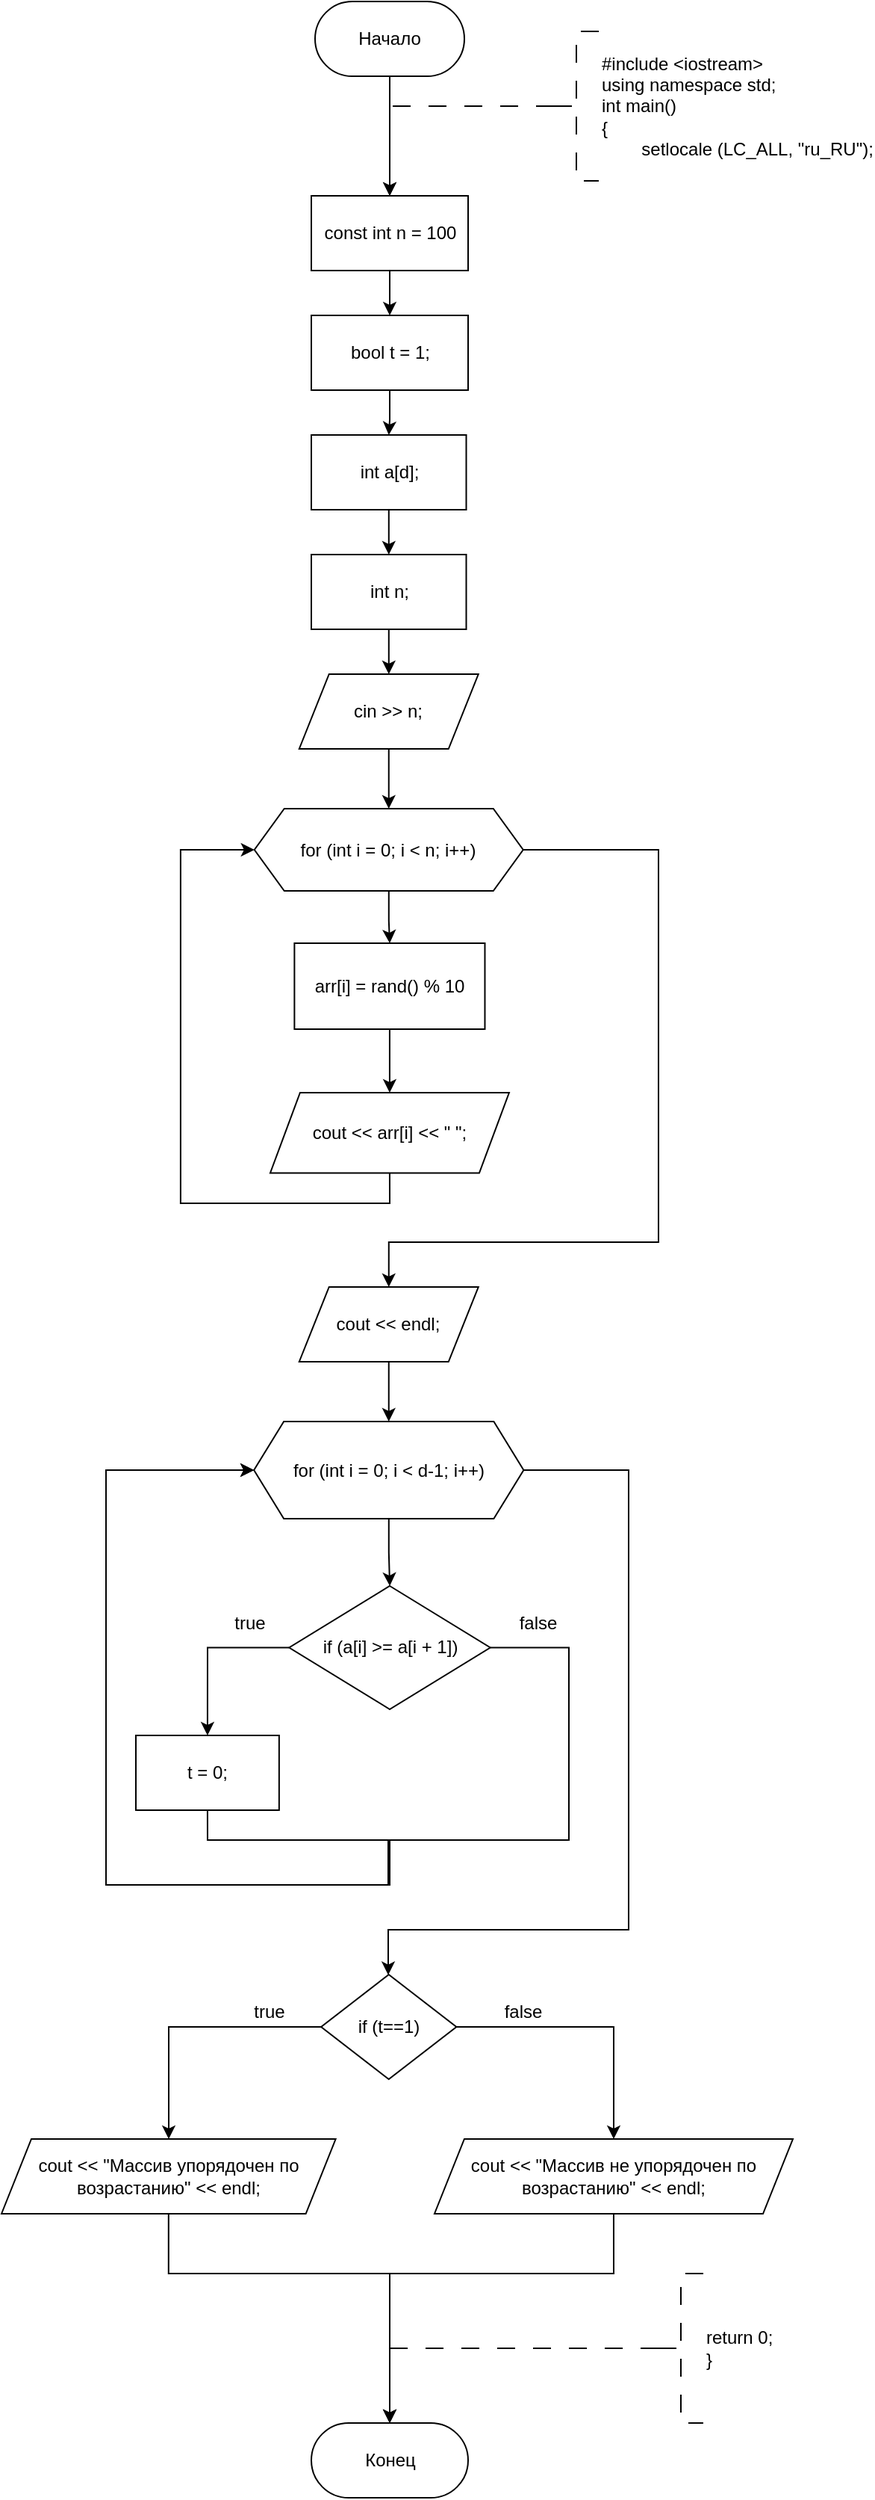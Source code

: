 <mxfile version="23.1.1" type="device">
  <diagram id="C5RBs43oDa-KdzZeNtuy" name="Page-1">
    <mxGraphModel dx="696" dy="461" grid="1" gridSize="10" guides="1" tooltips="1" connect="1" arrows="1" fold="1" page="1" pageScale="1" pageWidth="827" pageHeight="1169" math="0" shadow="0">
      <root>
        <mxCell id="WIyWlLk6GJQsqaUBKTNV-0" />
        <mxCell id="WIyWlLk6GJQsqaUBKTNV-1" parent="WIyWlLk6GJQsqaUBKTNV-0" />
        <mxCell id="cIA8ymqUoOUv_UjENAOg-0" value="" style="edgeStyle=orthogonalEdgeStyle;rounded=0;orthogonalLoop=1;jettySize=auto;html=1;entryX=0.5;entryY=0;entryDx=0;entryDy=0;" parent="WIyWlLk6GJQsqaUBKTNV-1" source="cIA8ymqUoOUv_UjENAOg-1" target="cIA8ymqUoOUv_UjENAOg-6" edge="1">
          <mxGeometry relative="1" as="geometry">
            <mxPoint x="289.4" y="300" as="targetPoint" />
          </mxGeometry>
        </mxCell>
        <mxCell id="cIA8ymqUoOUv_UjENAOg-1" value="Начало" style="rounded=1;whiteSpace=wrap;html=1;arcSize=50;" parent="WIyWlLk6GJQsqaUBKTNV-1" vertex="1">
          <mxGeometry x="240" y="200" width="100" height="50" as="geometry" />
        </mxCell>
        <mxCell id="cIA8ymqUoOUv_UjENAOg-3" value="" style="edgeStyle=orthogonalEdgeStyle;rounded=0;orthogonalLoop=1;jettySize=auto;html=1;strokeWidth=1;dashed=1;dashPattern=12 12;entryX=0.5;entryY=0;entryDx=0;entryDy=0;" parent="WIyWlLk6GJQsqaUBKTNV-1" source="cIA8ymqUoOUv_UjENAOg-4" target="cIA8ymqUoOUv_UjENAOg-6" edge="1">
          <mxGeometry relative="1" as="geometry">
            <Array as="points">
              <mxPoint x="290" y="270" />
            </Array>
            <mxPoint x="290.029" y="300" as="targetPoint" />
          </mxGeometry>
        </mxCell>
        <mxCell id="cIA8ymqUoOUv_UjENAOg-4" value="#include &amp;lt;iostream&amp;gt;&lt;br&gt;using namespace std;&lt;br&gt;int main()&lt;br&gt;{&lt;br&gt;&lt;span style=&quot;white-space: pre;&quot;&gt;&#x9;&lt;/span&gt;setlocale (LC_ALL, &quot;ru_RU&quot;);" style="strokeWidth=1;html=1;shape=mxgraph.flowchart.annotation_2;align=left;labelPosition=right;pointerEvents=1;dashed=1;dashPattern=12 12;" parent="WIyWlLk6GJQsqaUBKTNV-1" vertex="1">
          <mxGeometry x="400" y="220" width="30" height="100" as="geometry" />
        </mxCell>
        <mxCell id="cIA8ymqUoOUv_UjENAOg-78" value="" style="edgeStyle=orthogonalEdgeStyle;rounded=0;orthogonalLoop=1;jettySize=auto;html=1;" parent="WIyWlLk6GJQsqaUBKTNV-1" source="cIA8ymqUoOUv_UjENAOg-6" target="cIA8ymqUoOUv_UjENAOg-77" edge="1">
          <mxGeometry relative="1" as="geometry" />
        </mxCell>
        <mxCell id="cIA8ymqUoOUv_UjENAOg-6" value="const int n = 100" style="rounded=0;whiteSpace=wrap;html=1;" parent="WIyWlLk6GJQsqaUBKTNV-1" vertex="1">
          <mxGeometry x="237.5" y="330" width="105" height="50" as="geometry" />
        </mxCell>
        <mxCell id="cIA8ymqUoOUv_UjENAOg-83" value="" style="edgeStyle=orthogonalEdgeStyle;rounded=0;orthogonalLoop=1;jettySize=auto;html=1;" parent="WIyWlLk6GJQsqaUBKTNV-1" source="cIA8ymqUoOUv_UjENAOg-8" target="cIA8ymqUoOUv_UjENAOg-82" edge="1">
          <mxGeometry relative="1" as="geometry" />
        </mxCell>
        <mxCell id="cIA8ymqUoOUv_UjENAOg-8" value="int a[d];" style="rounded=0;whiteSpace=wrap;html=1;" parent="WIyWlLk6GJQsqaUBKTNV-1" vertex="1">
          <mxGeometry x="237.5" y="490" width="103.75" height="50" as="geometry" />
        </mxCell>
        <mxCell id="cIA8ymqUoOUv_UjENAOg-11" value="" style="edgeStyle=orthogonalEdgeStyle;rounded=0;orthogonalLoop=1;jettySize=auto;html=1;" parent="WIyWlLk6GJQsqaUBKTNV-1" source="cIA8ymqUoOUv_UjENAOg-13" target="cIA8ymqUoOUv_UjENAOg-15" edge="1">
          <mxGeometry relative="1" as="geometry" />
        </mxCell>
        <mxCell id="cIA8ymqUoOUv_UjENAOg-12" value="" style="edgeStyle=orthogonalEdgeStyle;rounded=0;orthogonalLoop=1;jettySize=auto;html=1;exitX=1;exitY=0.5;exitDx=0;exitDy=0;entryX=0.5;entryY=0;entryDx=0;entryDy=0;" parent="WIyWlLk6GJQsqaUBKTNV-1" source="cIA8ymqUoOUv_UjENAOg-13" target="cIA8ymqUoOUv_UjENAOg-89" edge="1">
          <mxGeometry relative="1" as="geometry">
            <mxPoint x="449.97" y="760" as="sourcePoint" />
            <Array as="points">
              <mxPoint x="470" y="767" />
              <mxPoint x="470" y="1030" />
              <mxPoint x="289" y="1030" />
            </Array>
            <mxPoint x="289.97" y="1050" as="targetPoint" />
          </mxGeometry>
        </mxCell>
        <mxCell id="cIA8ymqUoOUv_UjENAOg-13" value="for (int i = 0; i &amp;lt; n; i++)" style="shape=hexagon;perimeter=hexagonPerimeter2;whiteSpace=wrap;html=1;fixedSize=1;rounded=0;" parent="WIyWlLk6GJQsqaUBKTNV-1" vertex="1">
          <mxGeometry x="199.38" y="740" width="180" height="55" as="geometry" />
        </mxCell>
        <mxCell id="cIA8ymqUoOUv_UjENAOg-14" value="" style="edgeStyle=orthogonalEdgeStyle;rounded=0;orthogonalLoop=1;jettySize=auto;html=1;" parent="WIyWlLk6GJQsqaUBKTNV-1" source="cIA8ymqUoOUv_UjENAOg-15" target="cIA8ymqUoOUv_UjENAOg-17" edge="1">
          <mxGeometry relative="1" as="geometry" />
        </mxCell>
        <mxCell id="cIA8ymqUoOUv_UjENAOg-15" value="arr[i] = rand() % 10" style="whiteSpace=wrap;html=1;rounded=0;" parent="WIyWlLk6GJQsqaUBKTNV-1" vertex="1">
          <mxGeometry x="226.19" y="830" width="127.55" height="57.5" as="geometry" />
        </mxCell>
        <mxCell id="cIA8ymqUoOUv_UjENAOg-16" style="edgeStyle=orthogonalEdgeStyle;rounded=0;orthogonalLoop=1;jettySize=auto;html=1;exitX=0.5;exitY=1;exitDx=0;exitDy=0;entryX=0;entryY=0.5;entryDx=0;entryDy=0;" parent="WIyWlLk6GJQsqaUBKTNV-1" source="cIA8ymqUoOUv_UjENAOg-17" target="cIA8ymqUoOUv_UjENAOg-13" edge="1">
          <mxGeometry relative="1" as="geometry">
            <Array as="points">
              <mxPoint x="289.97" y="1004" />
              <mxPoint x="149.97" y="1004" />
              <mxPoint x="149.97" y="767" />
            </Array>
          </mxGeometry>
        </mxCell>
        <mxCell id="cIA8ymqUoOUv_UjENAOg-17" value="cout &amp;lt;&amp;lt; arr[i] &amp;lt;&amp;lt; &quot; &quot;;" style="shape=parallelogram;perimeter=parallelogramPerimeter;whiteSpace=wrap;html=1;fixedSize=1;rounded=0;" parent="WIyWlLk6GJQsqaUBKTNV-1" vertex="1">
          <mxGeometry x="209.97" y="930" width="160" height="53.75" as="geometry" />
        </mxCell>
        <mxCell id="cIA8ymqUoOUv_UjENAOg-73" value="Конец" style="rounded=1;whiteSpace=wrap;html=1;arcSize=50;" parent="WIyWlLk6GJQsqaUBKTNV-1" vertex="1">
          <mxGeometry x="237.5" y="1820" width="105" height="50" as="geometry" />
        </mxCell>
        <mxCell id="cIA8ymqUoOUv_UjENAOg-74" value="return 0;&lt;br&gt;}" style="strokeWidth=1;html=1;shape=mxgraph.flowchart.annotation_2;align=left;labelPosition=right;pointerEvents=1;dashed=1;dashPattern=12 12;" parent="WIyWlLk6GJQsqaUBKTNV-1" vertex="1">
          <mxGeometry x="470" y="1720" width="30" height="100" as="geometry" />
        </mxCell>
        <mxCell id="cIA8ymqUoOUv_UjENAOg-75" value="" style="edgeStyle=orthogonalEdgeStyle;rounded=0;orthogonalLoop=1;jettySize=auto;html=1;strokeWidth=1;dashed=1;dashPattern=12 12;exitX=0;exitY=0.5;exitDx=0;exitDy=0;exitPerimeter=0;entryX=0.5;entryY=0;entryDx=0;entryDy=0;" parent="WIyWlLk6GJQsqaUBKTNV-1" source="cIA8ymqUoOUv_UjENAOg-74" target="cIA8ymqUoOUv_UjENAOg-73" edge="1">
          <mxGeometry relative="1" as="geometry">
            <mxPoint x="422.5" y="1755" as="sourcePoint" />
            <mxPoint x="270" y="1790" as="targetPoint" />
            <Array as="points">
              <mxPoint x="290" y="1770" />
            </Array>
          </mxGeometry>
        </mxCell>
        <mxCell id="cIA8ymqUoOUv_UjENAOg-79" value="" style="edgeStyle=orthogonalEdgeStyle;rounded=0;orthogonalLoop=1;jettySize=auto;html=1;" parent="WIyWlLk6GJQsqaUBKTNV-1" source="cIA8ymqUoOUv_UjENAOg-77" target="cIA8ymqUoOUv_UjENAOg-8" edge="1">
          <mxGeometry relative="1" as="geometry" />
        </mxCell>
        <mxCell id="cIA8ymqUoOUv_UjENAOg-77" value="bool t = 1;" style="rounded=0;whiteSpace=wrap;html=1;" parent="WIyWlLk6GJQsqaUBKTNV-1" vertex="1">
          <mxGeometry x="237.5" y="410" width="105" height="50" as="geometry" />
        </mxCell>
        <mxCell id="cIA8ymqUoOUv_UjENAOg-87" value="" style="edgeStyle=orthogonalEdgeStyle;rounded=0;orthogonalLoop=1;jettySize=auto;html=1;" parent="WIyWlLk6GJQsqaUBKTNV-1" source="cIA8ymqUoOUv_UjENAOg-82" target="cIA8ymqUoOUv_UjENAOg-86" edge="1">
          <mxGeometry relative="1" as="geometry" />
        </mxCell>
        <mxCell id="cIA8ymqUoOUv_UjENAOg-82" value="int n;" style="rounded=0;whiteSpace=wrap;html=1;" parent="WIyWlLk6GJQsqaUBKTNV-1" vertex="1">
          <mxGeometry x="237.5" y="570" width="103.75" height="50" as="geometry" />
        </mxCell>
        <mxCell id="cIA8ymqUoOUv_UjENAOg-88" value="" style="edgeStyle=orthogonalEdgeStyle;rounded=0;orthogonalLoop=1;jettySize=auto;html=1;" parent="WIyWlLk6GJQsqaUBKTNV-1" source="cIA8ymqUoOUv_UjENAOg-86" target="cIA8ymqUoOUv_UjENAOg-13" edge="1">
          <mxGeometry relative="1" as="geometry" />
        </mxCell>
        <mxCell id="cIA8ymqUoOUv_UjENAOg-86" value="cin &amp;gt;&amp;gt; n;" style="shape=parallelogram;perimeter=parallelogramPerimeter;whiteSpace=wrap;html=1;fixedSize=1;" parent="WIyWlLk6GJQsqaUBKTNV-1" vertex="1">
          <mxGeometry x="229.38" y="650" width="120" height="50" as="geometry" />
        </mxCell>
        <mxCell id="cIA8ymqUoOUv_UjENAOg-91" value="" style="edgeStyle=orthogonalEdgeStyle;rounded=0;orthogonalLoop=1;jettySize=auto;html=1;" parent="WIyWlLk6GJQsqaUBKTNV-1" source="cIA8ymqUoOUv_UjENAOg-89" target="cIA8ymqUoOUv_UjENAOg-90" edge="1">
          <mxGeometry relative="1" as="geometry" />
        </mxCell>
        <mxCell id="cIA8ymqUoOUv_UjENAOg-89" value="cout &amp;lt;&amp;lt; endl;" style="shape=parallelogram;perimeter=parallelogramPerimeter;whiteSpace=wrap;html=1;fixedSize=1;" parent="WIyWlLk6GJQsqaUBKTNV-1" vertex="1">
          <mxGeometry x="229.38" y="1060" width="120" height="50" as="geometry" />
        </mxCell>
        <mxCell id="cIA8ymqUoOUv_UjENAOg-93" value="" style="edgeStyle=orthogonalEdgeStyle;rounded=0;orthogonalLoop=1;jettySize=auto;html=1;" parent="WIyWlLk6GJQsqaUBKTNV-1" source="cIA8ymqUoOUv_UjENAOg-90" target="cIA8ymqUoOUv_UjENAOg-92" edge="1">
          <mxGeometry relative="1" as="geometry" />
        </mxCell>
        <mxCell id="cIA8ymqUoOUv_UjENAOg-104" style="edgeStyle=orthogonalEdgeStyle;rounded=0;orthogonalLoop=1;jettySize=auto;html=1;exitX=1;exitY=0.5;exitDx=0;exitDy=0;" parent="WIyWlLk6GJQsqaUBKTNV-1" source="cIA8ymqUoOUv_UjENAOg-90" target="cIA8ymqUoOUv_UjENAOg-103" edge="1">
          <mxGeometry relative="1" as="geometry">
            <Array as="points">
              <mxPoint x="450" y="1183" />
              <mxPoint x="450" y="1490" />
              <mxPoint x="289" y="1490" />
            </Array>
          </mxGeometry>
        </mxCell>
        <mxCell id="cIA8ymqUoOUv_UjENAOg-90" value="for (int i = 0; i &amp;lt; d-1; i++)" style="shape=hexagon;perimeter=hexagonPerimeter2;whiteSpace=wrap;html=1;fixedSize=1;" parent="WIyWlLk6GJQsqaUBKTNV-1" vertex="1">
          <mxGeometry x="199.07" y="1150" width="180.62" height="65" as="geometry" />
        </mxCell>
        <mxCell id="cIA8ymqUoOUv_UjENAOg-96" style="edgeStyle=orthogonalEdgeStyle;rounded=0;orthogonalLoop=1;jettySize=auto;html=1;exitX=0;exitY=0.5;exitDx=0;exitDy=0;entryX=0.5;entryY=0;entryDx=0;entryDy=0;" parent="WIyWlLk6GJQsqaUBKTNV-1" source="cIA8ymqUoOUv_UjENAOg-92" target="cIA8ymqUoOUv_UjENAOg-94" edge="1">
          <mxGeometry relative="1" as="geometry" />
        </mxCell>
        <mxCell id="cIA8ymqUoOUv_UjENAOg-100" style="edgeStyle=orthogonalEdgeStyle;rounded=0;orthogonalLoop=1;jettySize=auto;html=1;exitX=1;exitY=0.5;exitDx=0;exitDy=0;entryX=0;entryY=0.5;entryDx=0;entryDy=0;" parent="WIyWlLk6GJQsqaUBKTNV-1" source="cIA8ymqUoOUv_UjENAOg-92" target="cIA8ymqUoOUv_UjENAOg-90" edge="1">
          <mxGeometry relative="1" as="geometry">
            <Array as="points">
              <mxPoint x="410" y="1301" />
              <mxPoint x="410" y="1430" />
              <mxPoint x="290" y="1430" />
              <mxPoint x="290" y="1460" />
              <mxPoint x="100" y="1460" />
              <mxPoint x="100" y="1183" />
            </Array>
          </mxGeometry>
        </mxCell>
        <mxCell id="cIA8ymqUoOUv_UjENAOg-92" value="if (a[i] &amp;gt;= a[i + 1])" style="rhombus;whiteSpace=wrap;html=1;" parent="WIyWlLk6GJQsqaUBKTNV-1" vertex="1">
          <mxGeometry x="222.66" y="1260" width="134.69" height="82.5" as="geometry" />
        </mxCell>
        <mxCell id="cIA8ymqUoOUv_UjENAOg-99" style="edgeStyle=orthogonalEdgeStyle;rounded=0;orthogonalLoop=1;jettySize=auto;html=1;exitX=0.5;exitY=1;exitDx=0;exitDy=0;entryX=0;entryY=0.5;entryDx=0;entryDy=0;" parent="WIyWlLk6GJQsqaUBKTNV-1" source="cIA8ymqUoOUv_UjENAOg-94" target="cIA8ymqUoOUv_UjENAOg-90" edge="1">
          <mxGeometry relative="1" as="geometry">
            <Array as="points">
              <mxPoint x="168" y="1430" />
              <mxPoint x="289" y="1430" />
              <mxPoint x="289" y="1460" />
              <mxPoint x="100" y="1460" />
              <mxPoint x="100" y="1183" />
            </Array>
          </mxGeometry>
        </mxCell>
        <mxCell id="cIA8ymqUoOUv_UjENAOg-94" value="t = 0;" style="whiteSpace=wrap;html=1;" parent="WIyWlLk6GJQsqaUBKTNV-1" vertex="1">
          <mxGeometry x="120.0" y="1360" width="95.93" height="50" as="geometry" />
        </mxCell>
        <mxCell id="cIA8ymqUoOUv_UjENAOg-101" value="true" style="text;html=1;align=center;verticalAlign=middle;resizable=0;points=[];autosize=1;strokeColor=none;fillColor=none;" parent="WIyWlLk6GJQsqaUBKTNV-1" vertex="1">
          <mxGeometry x="175.93" y="1270" width="40" height="30" as="geometry" />
        </mxCell>
        <mxCell id="cIA8ymqUoOUv_UjENAOg-102" value="false" style="text;html=1;align=center;verticalAlign=middle;resizable=0;points=[];autosize=1;strokeColor=none;fillColor=none;" parent="WIyWlLk6GJQsqaUBKTNV-1" vertex="1">
          <mxGeometry x="364" y="1270" width="50" height="30" as="geometry" />
        </mxCell>
        <mxCell id="cIA8ymqUoOUv_UjENAOg-106" value="" style="edgeStyle=orthogonalEdgeStyle;rounded=0;orthogonalLoop=1;jettySize=auto;html=1;" parent="WIyWlLk6GJQsqaUBKTNV-1" source="cIA8ymqUoOUv_UjENAOg-103" target="cIA8ymqUoOUv_UjENAOg-105" edge="1">
          <mxGeometry relative="1" as="geometry">
            <Array as="points">
              <mxPoint x="142" y="1555" />
            </Array>
          </mxGeometry>
        </mxCell>
        <mxCell id="cIA8ymqUoOUv_UjENAOg-108" value="" style="edgeStyle=orthogonalEdgeStyle;rounded=0;orthogonalLoop=1;jettySize=auto;html=1;" parent="WIyWlLk6GJQsqaUBKTNV-1" source="cIA8ymqUoOUv_UjENAOg-103" target="cIA8ymqUoOUv_UjENAOg-107" edge="1">
          <mxGeometry relative="1" as="geometry">
            <Array as="points">
              <mxPoint x="440" y="1555" />
            </Array>
          </mxGeometry>
        </mxCell>
        <mxCell id="cIA8ymqUoOUv_UjENAOg-103" value="if (t==1)" style="rhombus;whiteSpace=wrap;html=1;" parent="WIyWlLk6GJQsqaUBKTNV-1" vertex="1">
          <mxGeometry x="244.06" y="1520" width="90.62" height="70" as="geometry" />
        </mxCell>
        <mxCell id="cIA8ymqUoOUv_UjENAOg-113" style="edgeStyle=orthogonalEdgeStyle;rounded=0;orthogonalLoop=1;jettySize=auto;html=1;exitX=0.5;exitY=1;exitDx=0;exitDy=0;entryX=0.5;entryY=0;entryDx=0;entryDy=0;" parent="WIyWlLk6GJQsqaUBKTNV-1" source="cIA8ymqUoOUv_UjENAOg-105" target="cIA8ymqUoOUv_UjENAOg-73" edge="1">
          <mxGeometry relative="1" as="geometry">
            <Array as="points">
              <mxPoint x="142" y="1720" />
              <mxPoint x="290" y="1720" />
            </Array>
          </mxGeometry>
        </mxCell>
        <mxCell id="cIA8ymqUoOUv_UjENAOg-105" value="cout &amp;lt;&amp;lt; &quot;Массив упорядочен по возрастанию&quot; &amp;lt;&amp;lt; endl;" style="shape=parallelogram;perimeter=parallelogramPerimeter;whiteSpace=wrap;html=1;fixedSize=1;" parent="WIyWlLk6GJQsqaUBKTNV-1" vertex="1">
          <mxGeometry x="30" y="1630" width="223.81" height="50" as="geometry" />
        </mxCell>
        <mxCell id="cIA8ymqUoOUv_UjENAOg-111" style="edgeStyle=orthogonalEdgeStyle;rounded=0;orthogonalLoop=1;jettySize=auto;html=1;exitX=0.5;exitY=1;exitDx=0;exitDy=0;" parent="WIyWlLk6GJQsqaUBKTNV-1" source="cIA8ymqUoOUv_UjENAOg-107" edge="1">
          <mxGeometry relative="1" as="geometry">
            <mxPoint x="290" y="1820" as="targetPoint" />
            <Array as="points">
              <mxPoint x="440" y="1720" />
              <mxPoint x="290" y="1720" />
            </Array>
          </mxGeometry>
        </mxCell>
        <mxCell id="cIA8ymqUoOUv_UjENAOg-107" value="cout &amp;lt;&amp;lt; &quot;Массив не упорядочен по возрастанию&quot; &amp;lt;&amp;lt; endl;" style="shape=parallelogram;perimeter=parallelogramPerimeter;whiteSpace=wrap;html=1;fixedSize=1;" parent="WIyWlLk6GJQsqaUBKTNV-1" vertex="1">
          <mxGeometry x="319.97" y="1630" width="240.03" height="50" as="geometry" />
        </mxCell>
        <mxCell id="cIA8ymqUoOUv_UjENAOg-109" value="true" style="text;html=1;align=center;verticalAlign=middle;resizable=0;points=[];autosize=1;strokeColor=none;fillColor=none;" parent="WIyWlLk6GJQsqaUBKTNV-1" vertex="1">
          <mxGeometry x="189.38" y="1530" width="40" height="30" as="geometry" />
        </mxCell>
        <mxCell id="cIA8ymqUoOUv_UjENAOg-110" value="false" style="text;html=1;align=center;verticalAlign=middle;resizable=0;points=[];autosize=1;strokeColor=none;fillColor=none;" parent="WIyWlLk6GJQsqaUBKTNV-1" vertex="1">
          <mxGeometry x="353.74" y="1530" width="50" height="30" as="geometry" />
        </mxCell>
      </root>
    </mxGraphModel>
  </diagram>
</mxfile>
